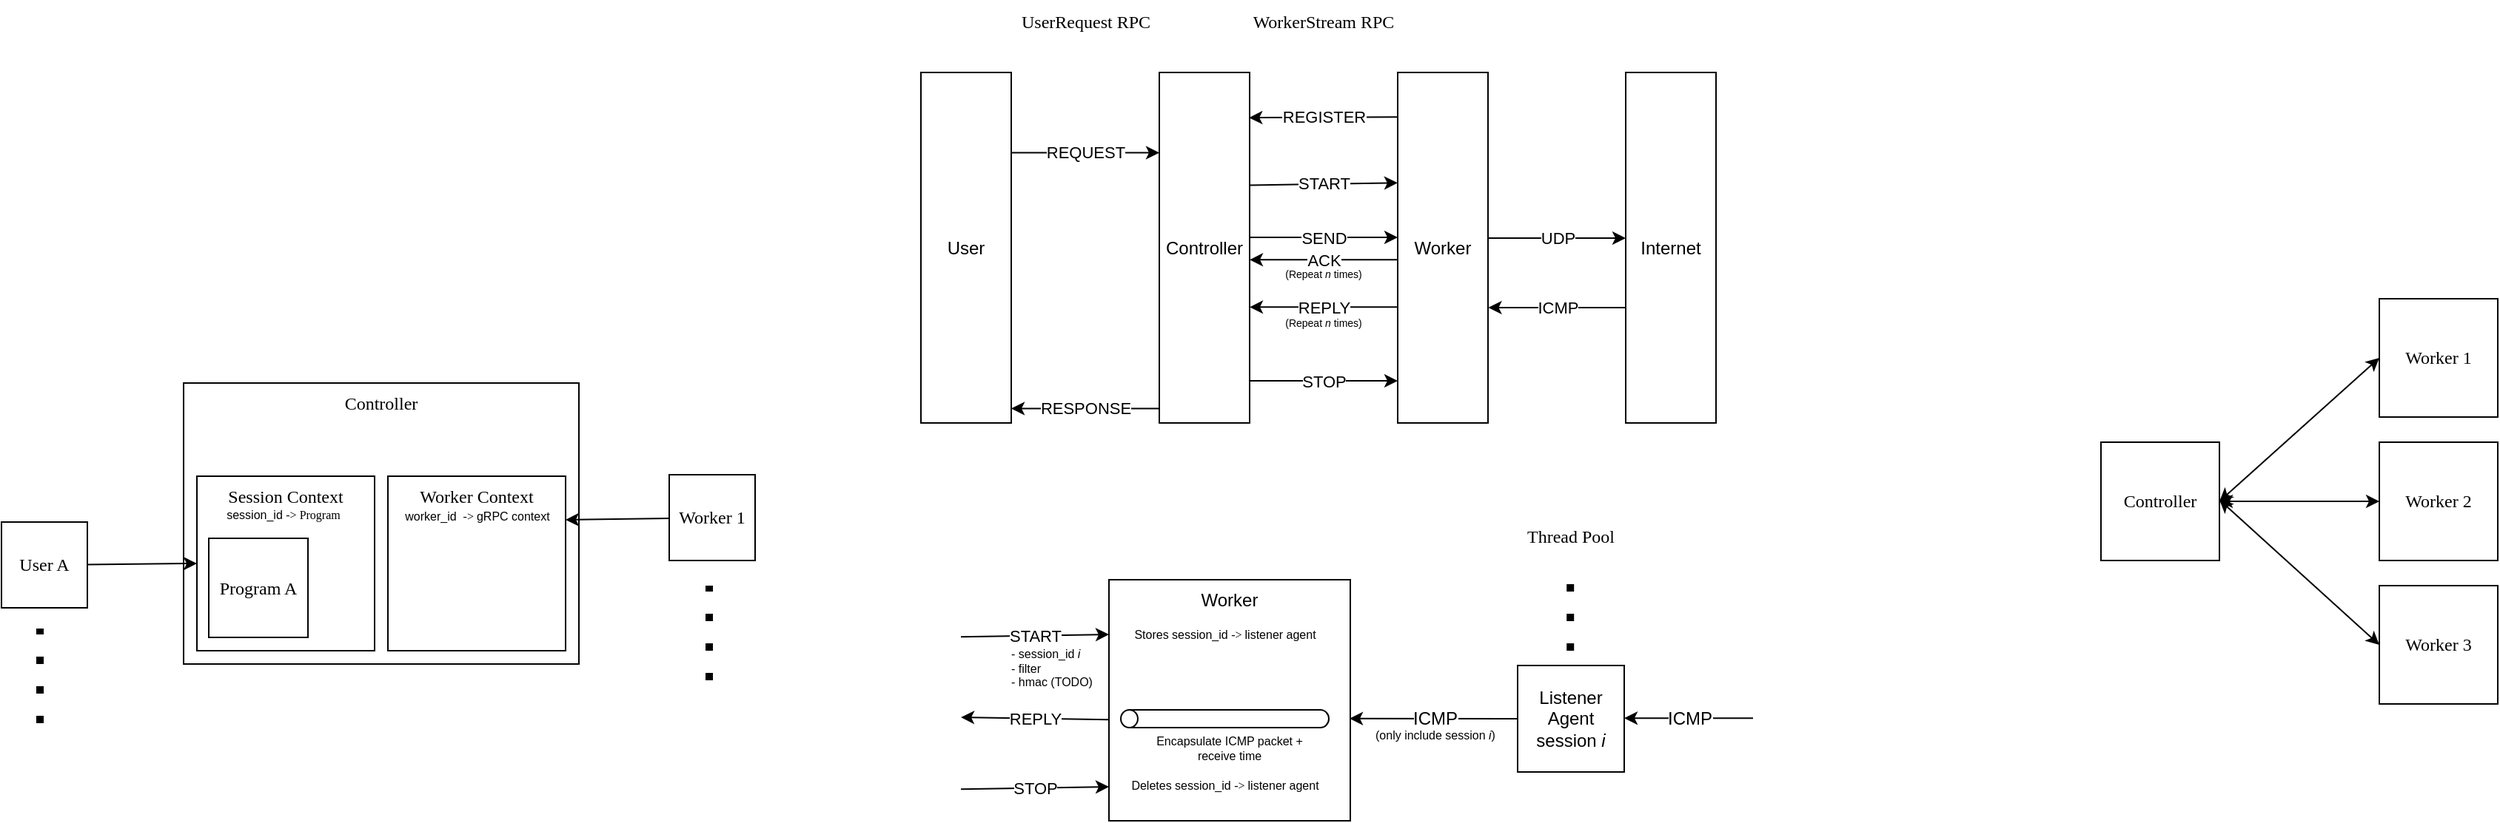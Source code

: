 <mxfile>
    <diagram name="Page-1" id="tWezB2ck2QAuVJHFnouS">
        <mxGraphModel dx="814" dy="277" grid="0" gridSize="10" guides="1" tooltips="1" connect="1" arrows="1" fold="1" page="0" pageScale="1" pageWidth="850" pageHeight="1100" math="0" shadow="0">
            <root>
                <mxCell id="0"/>
                <mxCell id="1" parent="0"/>
                <mxCell id="2" value="Controller" style="rounded=0;whiteSpace=wrap;html=1;" parent="1" vertex="1">
                    <mxGeometry x="539" y="182" width="61" height="237" as="geometry"/>
                </mxCell>
                <mxCell id="7" value="Worker" style="rounded=0;whiteSpace=wrap;html=1;" parent="1" vertex="1">
                    <mxGeometry x="700" y="182" width="61" height="237" as="geometry"/>
                </mxCell>
                <mxCell id="8" value="User" style="rounded=0;whiteSpace=wrap;html=1;" parent="1" vertex="1">
                    <mxGeometry x="378" y="182" width="61" height="237" as="geometry"/>
                </mxCell>
                <mxCell id="9" value="REGISTER" style="endArrow=classic;html=1;exitX=-0.001;exitY=0.127;exitDx=0;exitDy=0;exitPerimeter=0;entryX=0.994;entryY=0.129;entryDx=0;entryDy=0;entryPerimeter=0;" parent="1" source="7" target="2" edge="1">
                    <mxGeometry width="50" height="50" relative="1" as="geometry">
                        <mxPoint x="628" y="285" as="sourcePoint"/>
                        <mxPoint x="678" y="235" as="targetPoint"/>
                    </mxGeometry>
                </mxCell>
                <mxCell id="10" value="REQUEST" style="endArrow=classic;html=1;exitX=1;exitY=0.25;exitDx=0;exitDy=0;entryX=0;entryY=0.25;entryDx=0;entryDy=0;" parent="1" edge="1">
                    <mxGeometry width="50" height="50" relative="1" as="geometry">
                        <mxPoint x="439" y="236.25" as="sourcePoint"/>
                        <mxPoint x="539" y="236.25" as="targetPoint"/>
                    </mxGeometry>
                </mxCell>
                <mxCell id="11" value="START" style="endArrow=classic;html=1;exitX=0.999;exitY=0.364;exitDx=0;exitDy=0;exitPerimeter=0;entryX=-0.001;entryY=0.357;entryDx=0;entryDy=0;entryPerimeter=0;" parent="1" edge="1">
                    <mxGeometry width="50" height="50" relative="1" as="geometry">
                        <mxPoint x="599.939" y="258.268" as="sourcePoint"/>
                        <mxPoint x="699.939" y="256.609" as="targetPoint"/>
                    </mxGeometry>
                </mxCell>
                <mxCell id="12" value="SEND" style="endArrow=classic;html=1;exitX=1;exitY=0.5;exitDx=0;exitDy=0;entryX=0;entryY=0.5;entryDx=0;entryDy=0;" parent="1" edge="1">
                    <mxGeometry width="50" height="50" relative="1" as="geometry">
                        <mxPoint x="600.0" y="293.5" as="sourcePoint"/>
                        <mxPoint x="700.0" y="293.5" as="targetPoint"/>
                    </mxGeometry>
                </mxCell>
                <mxCell id="13" value="ACK" style="endArrow=classic;html=1;exitX=1;exitY=0.5;exitDx=0;exitDy=0;entryX=0;entryY=0.5;entryDx=0;entryDy=0;" parent="1" edge="1">
                    <mxGeometry width="50" height="50" relative="1" as="geometry">
                        <mxPoint x="700" y="308.645" as="sourcePoint"/>
                        <mxPoint x="600" y="308.645" as="targetPoint"/>
                    </mxGeometry>
                </mxCell>
                <mxCell id="14" value="UDP" style="endArrow=classic;html=1;exitX=1.004;exitY=0.563;exitDx=0;exitDy=0;exitPerimeter=0;" parent="1" edge="1">
                    <mxGeometry width="50" height="50" relative="1" as="geometry">
                        <mxPoint x="761.244" y="294" as="sourcePoint"/>
                        <mxPoint x="854" y="294" as="targetPoint"/>
                    </mxGeometry>
                </mxCell>
                <mxCell id="15" value="Internet" style="rounded=0;whiteSpace=wrap;html=1;" parent="1" vertex="1">
                    <mxGeometry x="854" y="182" width="61" height="237" as="geometry"/>
                </mxCell>
                <mxCell id="16" value="&lt;font style=&quot;font-size: 7px;&quot;&gt;(Repeat &lt;i&gt;n&lt;/i&gt;&amp;nbsp;times)&lt;/font&gt;" style="text;html=1;strokeColor=none;fillColor=none;align=center;verticalAlign=middle;whiteSpace=wrap;rounded=0;" parent="1" vertex="1">
                    <mxGeometry x="620" y="302" width="60" height="30" as="geometry"/>
                </mxCell>
                <mxCell id="17" value="ICMP" style="endArrow=classic;html=1;exitX=1.004;exitY=0.563;exitDx=0;exitDy=0;exitPerimeter=0;" parent="1" edge="1">
                    <mxGeometry width="50" height="50" relative="1" as="geometry">
                        <mxPoint x="854.0" y="341" as="sourcePoint"/>
                        <mxPoint x="761.244" y="341" as="targetPoint"/>
                    </mxGeometry>
                </mxCell>
                <mxCell id="18" value="REPLY" style="endArrow=classic;html=1;exitX=1;exitY=0.5;exitDx=0;exitDy=0;entryX=0;entryY=0.5;entryDx=0;entryDy=0;" parent="1" edge="1">
                    <mxGeometry width="50" height="50" relative="1" as="geometry">
                        <mxPoint x="700.0" y="340.645" as="sourcePoint"/>
                        <mxPoint x="600.0" y="340.645" as="targetPoint"/>
                    </mxGeometry>
                </mxCell>
                <mxCell id="19" value="&lt;font style=&quot;font-size: 7px;&quot;&gt;(Repeat &lt;i&gt;n&lt;/i&gt;&amp;nbsp;times)&lt;/font&gt;" style="text;html=1;strokeColor=none;fillColor=none;align=center;verticalAlign=middle;whiteSpace=wrap;rounded=0;" parent="1" vertex="1">
                    <mxGeometry x="620" y="335" width="60" height="30" as="geometry"/>
                </mxCell>
                <mxCell id="20" value="STOP" style="endArrow=classic;html=1;exitX=1;exitY=0.5;exitDx=0;exitDy=0;entryX=0;entryY=0.5;entryDx=0;entryDy=0;" parent="1" edge="1">
                    <mxGeometry width="50" height="50" relative="1" as="geometry">
                        <mxPoint x="600.0" y="390.5" as="sourcePoint"/>
                        <mxPoint x="700.0" y="390.5" as="targetPoint"/>
                    </mxGeometry>
                </mxCell>
                <mxCell id="21" value="RESPONSE" style="endArrow=classic;html=1;exitX=1;exitY=0.25;exitDx=0;exitDy=0;entryX=0;entryY=0.25;entryDx=0;entryDy=0;" parent="1" edge="1">
                    <mxGeometry width="50" height="50" relative="1" as="geometry">
                        <mxPoint x="539" y="409.25" as="sourcePoint"/>
                        <mxPoint x="439" y="409.25" as="targetPoint"/>
                    </mxGeometry>
                </mxCell>
                <mxCell id="25" value="Worker" style="rounded=0;whiteSpace=wrap;html=1;verticalAlign=top;" parent="1" vertex="1">
                    <mxGeometry x="505" y="525" width="163" height="163" as="geometry"/>
                </mxCell>
                <mxCell id="27" value="START" style="endArrow=classic;html=1;exitX=0.999;exitY=0.364;exitDx=0;exitDy=0;exitPerimeter=0;entryX=-0.001;entryY=0.357;entryDx=0;entryDy=0;entryPerimeter=0;" parent="1" edge="1">
                    <mxGeometry width="50" height="50" relative="1" as="geometry">
                        <mxPoint x="404.999" y="563.658" as="sourcePoint"/>
                        <mxPoint x="504.999" y="561.999" as="targetPoint"/>
                    </mxGeometry>
                </mxCell>
                <mxCell id="28" value="- session_id &lt;i&gt;i&lt;/i&gt;&lt;br&gt;- filter&lt;br&gt;- hmac (TODO)" style="text;html=1;strokeColor=none;fillColor=none;align=left;verticalAlign=top;whiteSpace=wrap;rounded=0;fontSize=8;" parent="1" vertex="1">
                    <mxGeometry x="437" y="564" width="62" height="46" as="geometry"/>
                </mxCell>
                <mxCell id="30" value="&lt;font style=&quot;font-size: 12px;&quot;&gt;Listener Agent session &lt;i&gt;i&lt;/i&gt;&lt;/font&gt;" style="whiteSpace=wrap;html=1;aspect=fixed;fontSize=8;" parent="1" vertex="1">
                    <mxGeometry x="781" y="583" width="72" height="72" as="geometry"/>
                </mxCell>
                <mxCell id="31" value="" style="endArrow=none;dashed=1;html=1;dashPattern=1 3;strokeWidth=5;fontSize=12;" parent="1" edge="1">
                    <mxGeometry width="50" height="50" relative="1" as="geometry">
                        <mxPoint x="816.6" y="573" as="sourcePoint"/>
                        <mxPoint x="816.6" y="523" as="targetPoint"/>
                    </mxGeometry>
                </mxCell>
                <mxCell id="32" value="ICMP" style="endArrow=classic;html=1;strokeWidth=1;fontSize=12;" parent="1" edge="1">
                    <mxGeometry width="50" height="50" relative="1" as="geometry">
                        <mxPoint x="940" y="618.58" as="sourcePoint"/>
                        <mxPoint x="853" y="618.58" as="targetPoint"/>
                    </mxGeometry>
                </mxCell>
                <mxCell id="33" value="&lt;font style=&quot;font-size: 12px;&quot;&gt;ICMP&lt;br&gt;&lt;/font&gt;" style="endArrow=classic;html=1;strokeWidth=1;fontSize=12;exitX=0;exitY=0.5;exitDx=0;exitDy=0;entryX=0.997;entryY=0.183;entryDx=0;entryDy=0;entryPerimeter=0;" parent="1" source="30" edge="1">
                    <mxGeometry width="50" height="50" relative="1" as="geometry">
                        <mxPoint x="710" y="666" as="sourcePoint"/>
                        <mxPoint x="667.511" y="618.829" as="targetPoint"/>
                    </mxGeometry>
                </mxCell>
                <mxCell id="35" value="&lt;font style=&quot;font-size: 8px;&quot;&gt;&lt;span style=&quot;font-family: Helvetica; font-style: normal; font-variant-ligatures: normal; font-variant-caps: normal; font-weight: 400; letter-spacing: normal; orphans: 2; text-align: center; text-indent: 0px; text-transform: none; widows: 2; word-spacing: 0px; -webkit-text-stroke-width: 0px; text-decoration-thickness: initial; text-decoration-style: initial; text-decoration-color: initial; float: none; display: inline !important;&quot;&gt;(only&amp;nbsp;&lt;/span&gt;&lt;span style=&quot;font-family: Helvetica; font-style: normal; font-variant-ligatures: normal; font-variant-caps: normal; font-weight: 400; letter-spacing: normal; orphans: 2; text-align: center; text-indent: 0px; text-transform: none; widows: 2; word-spacing: 0px; -webkit-text-stroke-width: 0px; text-decoration-thickness: initial; text-decoration-style: initial; text-decoration-color: initial; float: none; display: inline !important;&quot;&gt;include session&lt;span&gt;&amp;nbsp;&lt;/span&gt;&lt;/span&gt;&lt;i style=&quot;border-color: rgb(0, 0, 0); font-family: Helvetica; font-variant-ligatures: normal; font-variant-caps: normal; font-weight: 400; letter-spacing: normal; orphans: 2; text-align: center; text-indent: 0px; text-transform: none; widows: 2; word-spacing: 0px; -webkit-text-stroke-width: 0px; text-decoration-thickness: initial; text-decoration-style: initial; text-decoration-color: initial;&quot;&gt;i&lt;/i&gt;&lt;span style=&quot;font-family: Helvetica; font-style: normal; font-variant-ligatures: normal; font-variant-caps: normal; font-weight: 400; letter-spacing: normal; orphans: 2; text-align: center; text-indent: 0px; text-transform: none; widows: 2; word-spacing: 0px; -webkit-text-stroke-width: 0px; text-decoration-thickness: initial; text-decoration-style: initial; text-decoration-color: initial; float: none; display: inline !important;&quot;&gt;)&lt;/span&gt;&lt;/font&gt;" style="text;html=1;strokeColor=none;fillColor=none;align=center;verticalAlign=middle;whiteSpace=wrap;rounded=0;fontSize=12;" parent="1" vertex="1">
                    <mxGeometry x="676" y="614" width="99" height="30" as="geometry"/>
                </mxCell>
                <mxCell id="36" value="Stores session_id &lt;font face=&quot;Verdana&quot;&gt;-&amp;gt; &lt;/font&gt;listener agent" style="text;html=1;strokeColor=none;fillColor=none;align=center;verticalAlign=middle;whiteSpace=wrap;rounded=0;fontSize=8;" parent="1" vertex="1">
                    <mxGeometry x="516" y="547" width="135" height="30" as="geometry"/>
                </mxCell>
                <mxCell id="37" value="&lt;font style=&quot;font-size: 12px;&quot;&gt;Thread Pool&lt;/font&gt;" style="text;html=1;strokeColor=none;fillColor=none;align=center;verticalAlign=middle;whiteSpace=wrap;rounded=0;fontFamily=Verdana;fontSize=8;" parent="1" vertex="1">
                    <mxGeometry x="775" y="481" width="84" height="30" as="geometry"/>
                </mxCell>
                <mxCell id="38" value="STOP" style="endArrow=classic;html=1;exitX=0.999;exitY=0.364;exitDx=0;exitDy=0;exitPerimeter=0;entryX=-0.001;entryY=0.357;entryDx=0;entryDy=0;entryPerimeter=0;" parent="1" edge="1">
                    <mxGeometry width="50" height="50" relative="1" as="geometry">
                        <mxPoint x="404.999" y="666.658" as="sourcePoint"/>
                        <mxPoint x="504.999" y="664.999" as="targetPoint"/>
                    </mxGeometry>
                </mxCell>
                <mxCell id="39" value="Deletes session_id &lt;font face=&quot;Verdana&quot;&gt;-&amp;gt; &lt;/font&gt;listener agent" style="text;html=1;strokeColor=none;fillColor=none;align=center;verticalAlign=middle;whiteSpace=wrap;rounded=0;fontSize=8;" parent="1" vertex="1">
                    <mxGeometry x="516" y="649" width="135" height="30" as="geometry"/>
                </mxCell>
                <mxCell id="43" value="Controller" style="rounded=0;whiteSpace=wrap;html=1;fontFamily=Verdana;fontSize=12;verticalAlign=top;" parent="1" vertex="1">
                    <mxGeometry x="-120" y="392" width="267" height="190" as="geometry"/>
                </mxCell>
                <mxCell id="44" value="Session Context" style="rounded=0;whiteSpace=wrap;html=1;fontFamily=Verdana;fontSize=12;verticalAlign=top;" parent="1" vertex="1">
                    <mxGeometry x="-111" y="455" width="120" height="118" as="geometry"/>
                </mxCell>
                <mxCell id="45" value="Worker Context" style="rounded=0;whiteSpace=wrap;html=1;fontFamily=Verdana;fontSize=12;verticalAlign=top;" parent="1" vertex="1">
                    <mxGeometry x="18" y="455" width="120" height="118" as="geometry"/>
                </mxCell>
                <mxCell id="47" style="edgeStyle=none;html=1;entryX=0;entryY=0.5;entryDx=0;entryDy=0;strokeWidth=1;fontFamily=Verdana;fontSize=12;" parent="1" source="46" target="44" edge="1">
                    <mxGeometry relative="1" as="geometry"/>
                </mxCell>
                <mxCell id="46" value="User A" style="whiteSpace=wrap;html=1;aspect=fixed;fontFamily=Verdana;fontSize=12;" parent="1" vertex="1">
                    <mxGeometry x="-243" y="486" width="58" height="58" as="geometry"/>
                </mxCell>
                <mxCell id="48" value="" style="endArrow=none;dashed=1;html=1;dashPattern=1 3;strokeWidth=5;fontSize=12;" parent="1" edge="1">
                    <mxGeometry width="50" height="50" relative="1" as="geometry">
                        <mxPoint x="-217" y="622" as="sourcePoint"/>
                        <mxPoint x="-217" y="558" as="targetPoint"/>
                    </mxGeometry>
                </mxCell>
                <mxCell id="50" value="session_id &lt;font face=&quot;Verdana&quot;&gt;-&amp;gt; Program&lt;/font&gt;" style="text;html=1;strokeColor=none;fillColor=none;align=center;verticalAlign=middle;whiteSpace=wrap;rounded=0;fontSize=8;" parent="1" vertex="1">
                    <mxGeometry x="-120" y="466" width="135" height="30" as="geometry"/>
                </mxCell>
                <mxCell id="55" style="edgeStyle=none;html=1;strokeWidth=1;fontFamily=Verdana;fontSize=12;entryX=1;entryY=0.25;entryDx=0;entryDy=0;" parent="1" source="51" target="45" edge="1">
                    <mxGeometry relative="1" as="geometry">
                        <mxPoint x="136" y="520" as="targetPoint"/>
                    </mxGeometry>
                </mxCell>
                <mxCell id="51" value="Worker 1" style="whiteSpace=wrap;html=1;aspect=fixed;fontFamily=Verdana;fontSize=12;" parent="1" vertex="1">
                    <mxGeometry x="208" y="454" width="58" height="58" as="geometry"/>
                </mxCell>
                <mxCell id="52" value="" style="endArrow=none;dashed=1;html=1;dashPattern=1 3;strokeWidth=5;fontSize=12;" parent="1" edge="1">
                    <mxGeometry width="50" height="50" relative="1" as="geometry">
                        <mxPoint x="235" y="593" as="sourcePoint"/>
                        <mxPoint x="235" y="529" as="targetPoint"/>
                    </mxGeometry>
                </mxCell>
                <mxCell id="56" value="worker_id&amp;nbsp; &lt;font face=&quot;Verdana&quot;&gt;-&amp;gt; &lt;/font&gt;gRPC context" style="text;html=1;strokeColor=none;fillColor=none;align=center;verticalAlign=middle;whiteSpace=wrap;rounded=0;fontSize=8;" parent="1" vertex="1">
                    <mxGeometry x="10.5" y="467" width="135" height="30" as="geometry"/>
                </mxCell>
                <mxCell id="58" value="Program A" style="whiteSpace=wrap;html=1;aspect=fixed;fontFamily=Verdana;fontSize=12;" parent="1" vertex="1">
                    <mxGeometry x="-103" y="497" width="67" height="67" as="geometry"/>
                </mxCell>
                <mxCell id="59" value="UserRequest RPC" style="text;html=1;strokeColor=none;fillColor=none;align=center;verticalAlign=middle;whiteSpace=wrap;rounded=0;fontFamily=Verdana;fontSize=12;" parent="1" vertex="1">
                    <mxGeometry x="433" y="133" width="113" height="30" as="geometry"/>
                </mxCell>
                <mxCell id="60" value="WorkerStream RPC" style="text;html=1;strokeColor=none;fillColor=none;align=center;verticalAlign=middle;whiteSpace=wrap;rounded=0;fontFamily=Verdana;fontSize=12;" parent="1" vertex="1">
                    <mxGeometry x="586.25" y="133" width="127.5" height="30" as="geometry"/>
                </mxCell>
                <mxCell id="61" value="Controller" style="whiteSpace=wrap;html=1;aspect=fixed;fontFamily=Verdana;fontSize=12;" parent="1" vertex="1">
                    <mxGeometry x="1175" y="432" width="80" height="80" as="geometry"/>
                </mxCell>
                <mxCell id="62" value="Worker 1&lt;span style=&quot;color: rgba(0, 0, 0, 0); font-family: monospace; font-size: 0px; text-align: start;&quot;&gt;%3CmxGraphModel%3E%3Croot%3E%3CmxCell%20id%3D%220%22%2F%3E%3CmxCell%20id%3D%221%22%20parent%3D%220%22%2F%3E%3CmxCell%20id%3D%222%22%20value%3D%22Controller%22%20style%3D%22whiteSpace%3Dwrap%3Bhtml%3D1%3Baspect%3Dfixed%3BfontFamily%3DVerdana%3BfontSize%3D12%3B%22%20vertex%3D%221%22%20parent%3D%221%22%3E%3CmxGeometry%20x%3D%221129%22%20y%3D%22431%22%20width%3D%2280%22%20height%3D%2280%22%20as%3D%22geometry%22%2F%3E%3C%2FmxCell%3E%3C%2Froot%3E%3C%2FmxGraphModel%3E&lt;/span&gt;" style="whiteSpace=wrap;html=1;aspect=fixed;fontFamily=Verdana;fontSize=12;" parent="1" vertex="1">
                    <mxGeometry x="1363" y="335" width="80" height="80" as="geometry"/>
                </mxCell>
                <mxCell id="63" value="Worker 2" style="whiteSpace=wrap;html=1;aspect=fixed;fontFamily=Verdana;fontSize=12;" parent="1" vertex="1">
                    <mxGeometry x="1363" y="432" width="80" height="80" as="geometry"/>
                </mxCell>
                <mxCell id="64" value="Worker 3" style="whiteSpace=wrap;html=1;aspect=fixed;fontFamily=Verdana;fontSize=12;" parent="1" vertex="1">
                    <mxGeometry x="1363" y="529" width="80" height="80" as="geometry"/>
                </mxCell>
                <mxCell id="65" value="" style="endArrow=classic;startArrow=classic;html=1;strokeWidth=1;fontFamily=Verdana;fontSize=12;exitX=1;exitY=0.5;exitDx=0;exitDy=0;entryX=0;entryY=0.5;entryDx=0;entryDy=0;" parent="1" source="61" target="62" edge="1">
                    <mxGeometry width="50" height="50" relative="1" as="geometry">
                        <mxPoint x="1264" y="473" as="sourcePoint"/>
                        <mxPoint x="1314" y="423" as="targetPoint"/>
                    </mxGeometry>
                </mxCell>
                <mxCell id="66" value="" style="endArrow=classic;startArrow=classic;html=1;strokeWidth=1;fontFamily=Verdana;fontSize=12;exitX=1;exitY=0.5;exitDx=0;exitDy=0;entryX=0;entryY=0.5;entryDx=0;entryDy=0;" parent="1" source="61" target="63" edge="1">
                    <mxGeometry width="50" height="50" relative="1" as="geometry">
                        <mxPoint x="1282" y="575" as="sourcePoint"/>
                        <mxPoint x="1332" y="525" as="targetPoint"/>
                    </mxGeometry>
                </mxCell>
                <mxCell id="67" value="" style="endArrow=classic;startArrow=classic;html=1;strokeWidth=1;fontFamily=Verdana;fontSize=12;entryX=0;entryY=0.5;entryDx=0;entryDy=0;" parent="1" target="64" edge="1">
                    <mxGeometry width="50" height="50" relative="1" as="geometry">
                        <mxPoint x="1255" y="471" as="sourcePoint"/>
                        <mxPoint x="1371" y="550" as="targetPoint"/>
                    </mxGeometry>
                </mxCell>
                <mxCell id="68" value="REPLY" style="endArrow=classic;html=1;exitX=0.999;exitY=0.364;exitDx=0;exitDy=0;exitPerimeter=0;entryX=-0.001;entryY=0.357;entryDx=0;entryDy=0;entryPerimeter=0;" parent="1" edge="1">
                    <mxGeometry width="50" height="50" relative="1" as="geometry">
                        <mxPoint x="504.999" y="619.658" as="sourcePoint"/>
                        <mxPoint x="404.999" y="617.999" as="targetPoint"/>
                    </mxGeometry>
                </mxCell>
                <mxCell id="69" value="" style="shape=cylinder3;whiteSpace=wrap;html=1;boundedLbl=1;backgroundOutline=1;size=5.739;rotation=-90;" parent="1" vertex="1">
                    <mxGeometry x="577.25" y="548.75" width="12" height="140.5" as="geometry"/>
                </mxCell>
                <mxCell id="70" value="&lt;span style=&quot;font-family: Helvetica; font-size: 8px; font-style: normal; font-variant-ligatures: normal; font-variant-caps: normal; font-weight: 400; letter-spacing: normal; orphans: 2; text-align: center; text-indent: 0px; text-transform: none; widows: 2; word-spacing: 0px; -webkit-text-stroke-width: 0px; text-decoration-thickness: initial; text-decoration-style: initial; text-decoration-color: initial; float: none; display: inline !important;&quot;&gt;Encapsulate ICMP packet + receive time&lt;/span&gt;" style="text;html=1;strokeColor=none;fillColor=none;align=center;verticalAlign=middle;whiteSpace=wrap;rounded=0;fontSize=8;" parent="1" vertex="1">
                    <mxGeometry x="533" y="624" width="107" height="30" as="geometry"/>
                </mxCell>
            </root>
        </mxGraphModel>
    </diagram>
</mxfile>